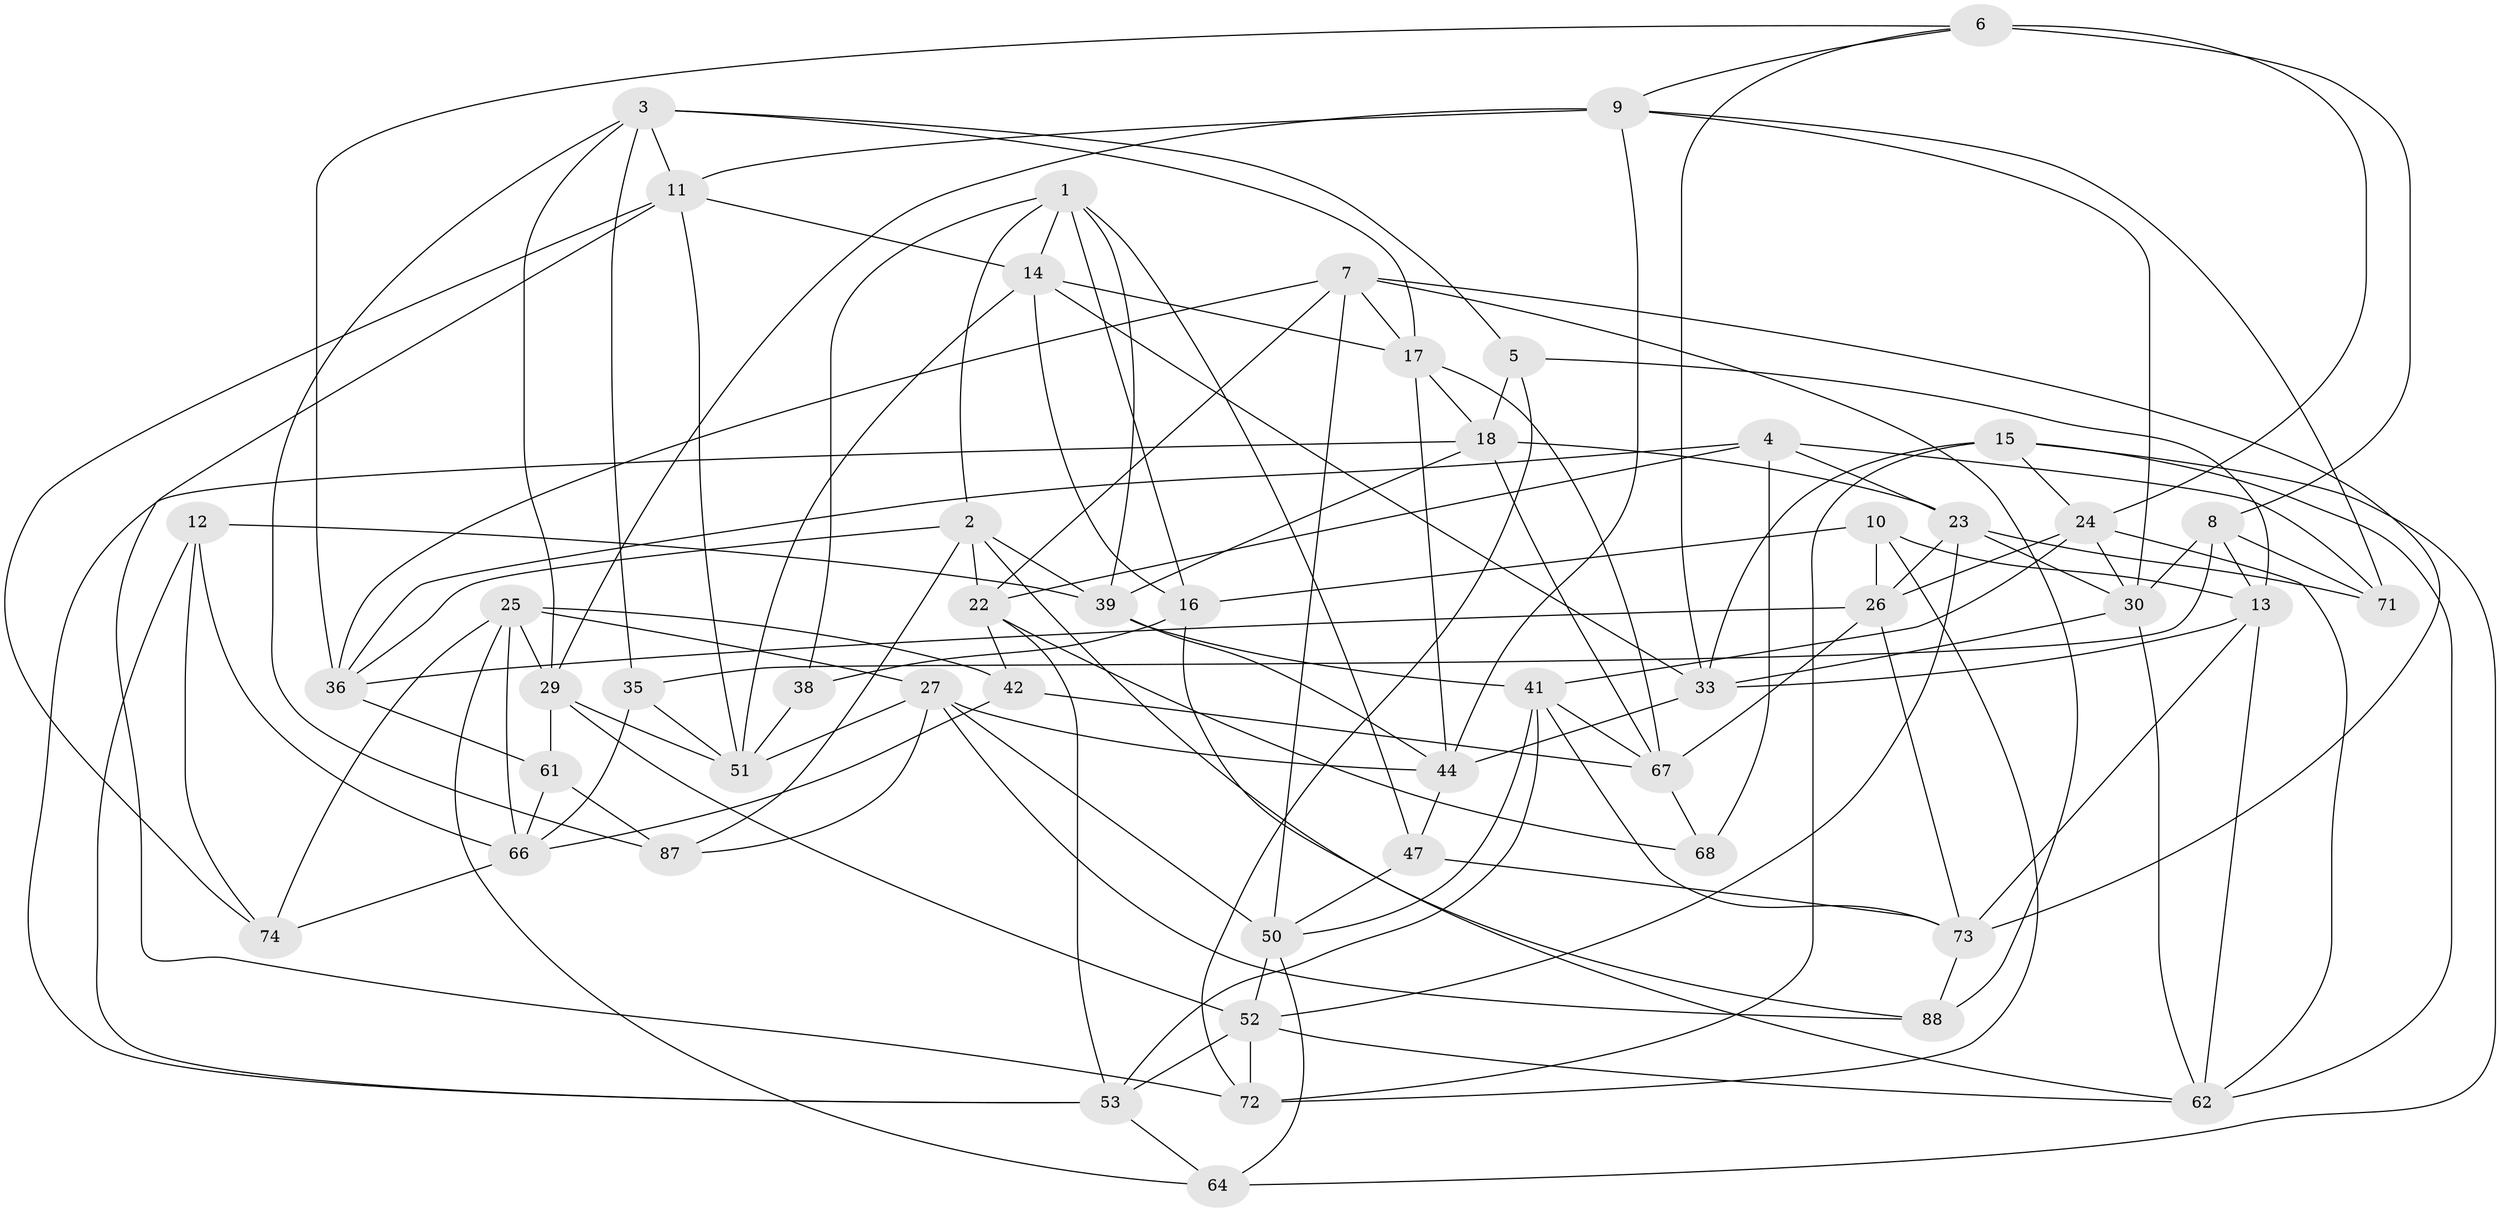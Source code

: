 // Generated by graph-tools (version 1.1) at 2025/52/02/27/25 19:52:33]
// undirected, 51 vertices, 135 edges
graph export_dot {
graph [start="1"]
  node [color=gray90,style=filled];
  1 [super="+45"];
  2 [super="+59"];
  3 [super="+69"];
  4 [super="+31"];
  5;
  6 [super="+20"];
  7 [super="+21"];
  8 [super="+34"];
  9 [super="+56"];
  10;
  11 [super="+19"];
  12;
  13 [super="+28"];
  14 [super="+85"];
  15 [super="+49"];
  16 [super="+63"];
  17 [super="+32"];
  18 [super="+55"];
  22 [super="+60"];
  23 [super="+46"];
  24 [super="+43"];
  25 [super="+81"];
  26 [super="+37"];
  27 [super="+40"];
  29 [super="+58"];
  30 [super="+48"];
  33 [super="+57"];
  35;
  36 [super="+54"];
  38;
  39 [super="+76"];
  41 [super="+78"];
  42;
  44 [super="+75"];
  47;
  50 [super="+80"];
  51 [super="+65"];
  52 [super="+83"];
  53 [super="+86"];
  61;
  62 [super="+84"];
  64;
  66 [super="+70"];
  67 [super="+79"];
  68;
  71;
  72 [super="+77"];
  73 [super="+82"];
  74;
  87;
  88;
  1 -- 16;
  1 -- 47;
  1 -- 14;
  1 -- 2;
  1 -- 38;
  1 -- 39;
  2 -- 39;
  2 -- 22;
  2 -- 87;
  2 -- 62;
  2 -- 36;
  3 -- 5;
  3 -- 11;
  3 -- 17;
  3 -- 35;
  3 -- 87;
  3 -- 29;
  4 -- 68 [weight=2];
  4 -- 22;
  4 -- 71;
  4 -- 23;
  4 -- 36;
  5 -- 13;
  5 -- 18;
  5 -- 72;
  6 -- 33;
  6 -- 36;
  6 -- 8 [weight=2];
  6 -- 24;
  6 -- 9;
  7 -- 73;
  7 -- 36;
  7 -- 88;
  7 -- 17;
  7 -- 50;
  7 -- 22;
  8 -- 13;
  8 -- 30;
  8 -- 35;
  8 -- 71;
  9 -- 11;
  9 -- 44;
  9 -- 71;
  9 -- 29;
  9 -- 30;
  10 -- 26;
  10 -- 72;
  10 -- 16;
  10 -- 13;
  11 -- 74;
  11 -- 51;
  11 -- 14;
  11 -- 72;
  12 -- 66;
  12 -- 53;
  12 -- 74;
  12 -- 39;
  13 -- 73;
  13 -- 62;
  13 -- 33;
  14 -- 51;
  14 -- 16;
  14 -- 17;
  14 -- 33;
  15 -- 33;
  15 -- 24;
  15 -- 62;
  15 -- 72 [weight=2];
  15 -- 64;
  16 -- 38 [weight=2];
  16 -- 88;
  17 -- 18;
  17 -- 44;
  17 -- 67;
  18 -- 53;
  18 -- 67;
  18 -- 23;
  18 -- 39;
  22 -- 42;
  22 -- 68;
  22 -- 53;
  23 -- 30;
  23 -- 71;
  23 -- 52;
  23 -- 26;
  24 -- 41;
  24 -- 26;
  24 -- 62;
  24 -- 30;
  25 -- 74;
  25 -- 64;
  25 -- 42;
  25 -- 27;
  25 -- 29;
  25 -- 66;
  26 -- 73;
  26 -- 67;
  26 -- 36;
  27 -- 44;
  27 -- 88;
  27 -- 50;
  27 -- 87;
  27 -- 51;
  29 -- 52;
  29 -- 51;
  29 -- 61;
  30 -- 62;
  30 -- 33;
  33 -- 44;
  35 -- 51;
  35 -- 66;
  36 -- 61;
  38 -- 51;
  39 -- 44;
  39 -- 41;
  41 -- 73;
  41 -- 50;
  41 -- 67;
  41 -- 53;
  42 -- 67;
  42 -- 66;
  44 -- 47;
  47 -- 50;
  47 -- 73;
  50 -- 52;
  50 -- 64;
  52 -- 72;
  52 -- 62;
  52 -- 53;
  53 -- 64;
  61 -- 87;
  61 -- 66;
  66 -- 74;
  67 -- 68;
  73 -- 88;
}
